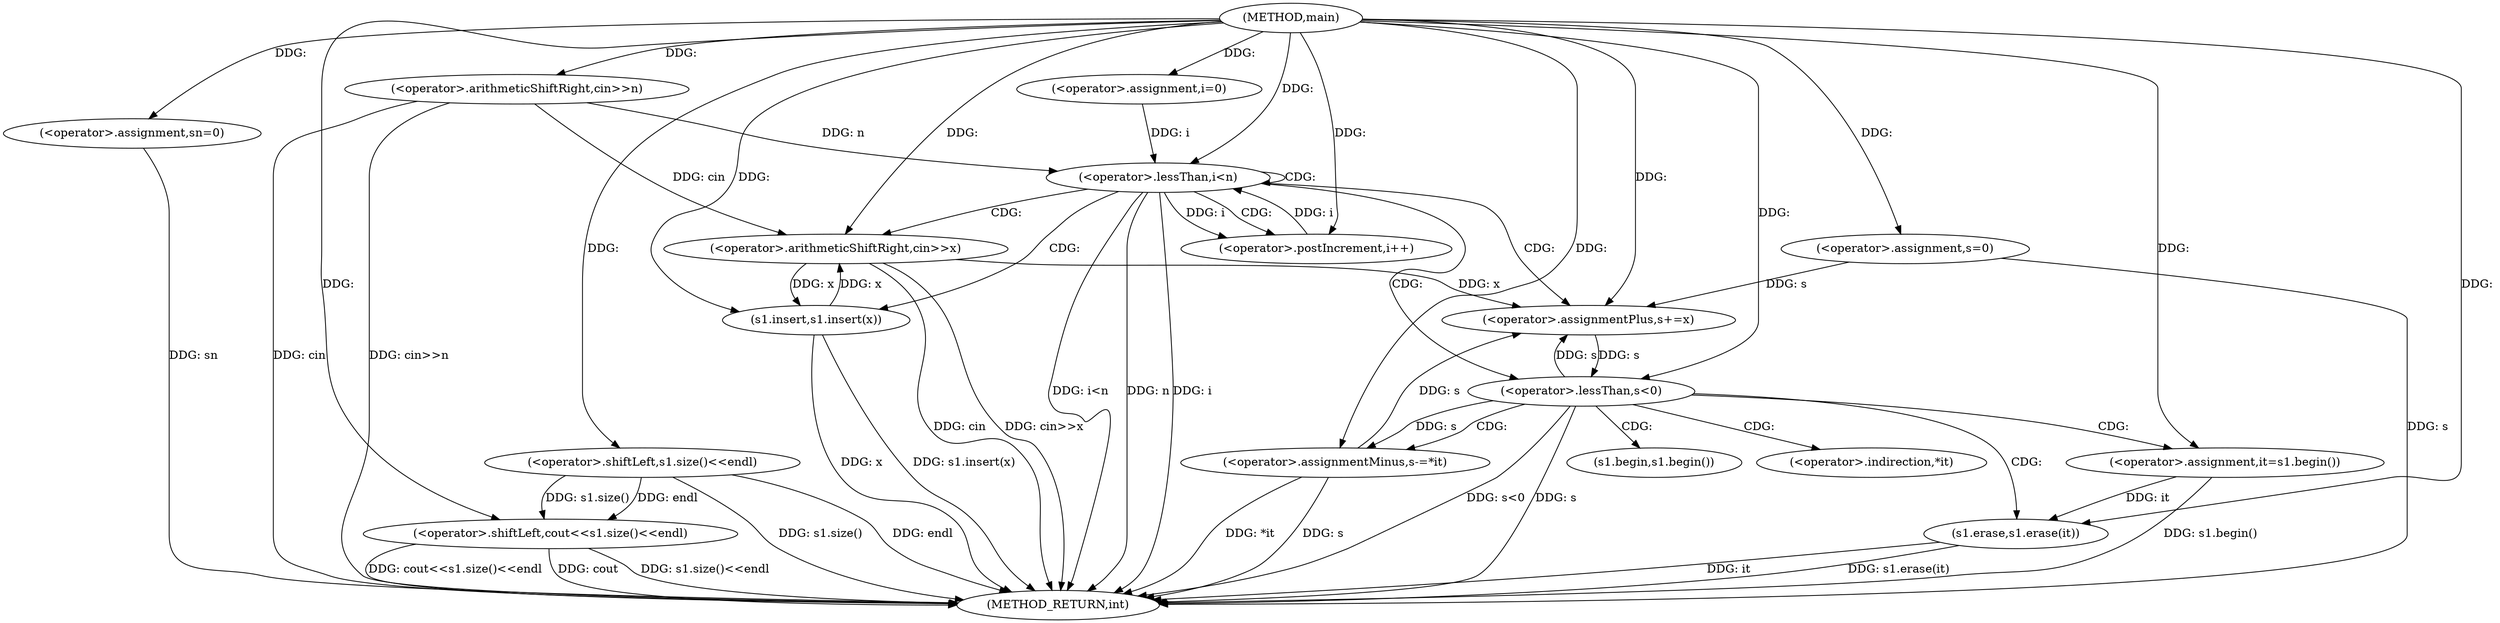 digraph "main" {  
"1000103" [label = "(METHOD,main)" ]
"1000158" [label = "(METHOD_RETURN,int)" ]
"1000106" [label = "(<operator>.arithmeticShiftRight,cin>>n)" ]
"1000110" [label = "(<operator>.assignment,s=0)" ]
"1000114" [label = "(<operator>.assignment,sn=0)" ]
"1000153" [label = "(<operator>.shiftLeft,cout<<s1.size()<<endl)" ]
"1000120" [label = "(<operator>.assignment,i=0)" ]
"1000123" [label = "(<operator>.lessThan,i<n)" ]
"1000126" [label = "(<operator>.postIncrement,i++)" ]
"1000130" [label = "(<operator>.arithmeticShiftRight,cin>>x)" ]
"1000133" [label = "(<operator>.assignmentPlus,s+=x)" ]
"1000136" [label = "(s1.insert,s1.insert(x))" ]
"1000155" [label = "(<operator>.shiftLeft,s1.size()<<endl)" ]
"1000139" [label = "(<operator>.lessThan,s<0)" ]
"1000144" [label = "(<operator>.assignment,it=s1.begin())" ]
"1000147" [label = "(<operator>.assignmentMinus,s-=*it)" ]
"1000151" [label = "(s1.erase,s1.erase(it))" ]
"1000146" [label = "(s1.begin,s1.begin())" ]
"1000149" [label = "(<operator>.indirection,*it)" ]
  "1000106" -> "1000158"  [ label = "DDG: cin"] 
  "1000106" -> "1000158"  [ label = "DDG: cin>>n"] 
  "1000110" -> "1000158"  [ label = "DDG: s"] 
  "1000114" -> "1000158"  [ label = "DDG: sn"] 
  "1000123" -> "1000158"  [ label = "DDG: i"] 
  "1000123" -> "1000158"  [ label = "DDG: n"] 
  "1000123" -> "1000158"  [ label = "DDG: i<n"] 
  "1000155" -> "1000158"  [ label = "DDG: s1.size()"] 
  "1000153" -> "1000158"  [ label = "DDG: s1.size()<<endl"] 
  "1000153" -> "1000158"  [ label = "DDG: cout<<s1.size()<<endl"] 
  "1000130" -> "1000158"  [ label = "DDG: cin"] 
  "1000130" -> "1000158"  [ label = "DDG: cin>>x"] 
  "1000136" -> "1000158"  [ label = "DDG: x"] 
  "1000136" -> "1000158"  [ label = "DDG: s1.insert(x)"] 
  "1000139" -> "1000158"  [ label = "DDG: s"] 
  "1000139" -> "1000158"  [ label = "DDG: s<0"] 
  "1000144" -> "1000158"  [ label = "DDG: s1.begin()"] 
  "1000147" -> "1000158"  [ label = "DDG: s"] 
  "1000147" -> "1000158"  [ label = "DDG: *it"] 
  "1000151" -> "1000158"  [ label = "DDG: it"] 
  "1000151" -> "1000158"  [ label = "DDG: s1.erase(it)"] 
  "1000153" -> "1000158"  [ label = "DDG: cout"] 
  "1000155" -> "1000158"  [ label = "DDG: endl"] 
  "1000103" -> "1000110"  [ label = "DDG: "] 
  "1000103" -> "1000114"  [ label = "DDG: "] 
  "1000103" -> "1000106"  [ label = "DDG: "] 
  "1000103" -> "1000120"  [ label = "DDG: "] 
  "1000103" -> "1000153"  [ label = "DDG: "] 
  "1000155" -> "1000153"  [ label = "DDG: s1.size()"] 
  "1000155" -> "1000153"  [ label = "DDG: endl"] 
  "1000120" -> "1000123"  [ label = "DDG: i"] 
  "1000126" -> "1000123"  [ label = "DDG: i"] 
  "1000103" -> "1000123"  [ label = "DDG: "] 
  "1000106" -> "1000123"  [ label = "DDG: n"] 
  "1000123" -> "1000126"  [ label = "DDG: i"] 
  "1000103" -> "1000126"  [ label = "DDG: "] 
  "1000130" -> "1000133"  [ label = "DDG: x"] 
  "1000103" -> "1000133"  [ label = "DDG: "] 
  "1000103" -> "1000155"  [ label = "DDG: "] 
  "1000106" -> "1000130"  [ label = "DDG: cin"] 
  "1000103" -> "1000130"  [ label = "DDG: "] 
  "1000136" -> "1000130"  [ label = "DDG: x"] 
  "1000110" -> "1000133"  [ label = "DDG: s"] 
  "1000139" -> "1000133"  [ label = "DDG: s"] 
  "1000147" -> "1000133"  [ label = "DDG: s"] 
  "1000103" -> "1000136"  [ label = "DDG: "] 
  "1000130" -> "1000136"  [ label = "DDG: x"] 
  "1000133" -> "1000139"  [ label = "DDG: s"] 
  "1000103" -> "1000139"  [ label = "DDG: "] 
  "1000103" -> "1000144"  [ label = "DDG: "] 
  "1000139" -> "1000147"  [ label = "DDG: s"] 
  "1000103" -> "1000147"  [ label = "DDG: "] 
  "1000144" -> "1000151"  [ label = "DDG: it"] 
  "1000103" -> "1000151"  [ label = "DDG: "] 
  "1000123" -> "1000126"  [ label = "CDG: "] 
  "1000123" -> "1000123"  [ label = "CDG: "] 
  "1000123" -> "1000130"  [ label = "CDG: "] 
  "1000123" -> "1000139"  [ label = "CDG: "] 
  "1000123" -> "1000133"  [ label = "CDG: "] 
  "1000123" -> "1000136"  [ label = "CDG: "] 
  "1000139" -> "1000147"  [ label = "CDG: "] 
  "1000139" -> "1000151"  [ label = "CDG: "] 
  "1000139" -> "1000146"  [ label = "CDG: "] 
  "1000139" -> "1000144"  [ label = "CDG: "] 
  "1000139" -> "1000149"  [ label = "CDG: "] 
}
